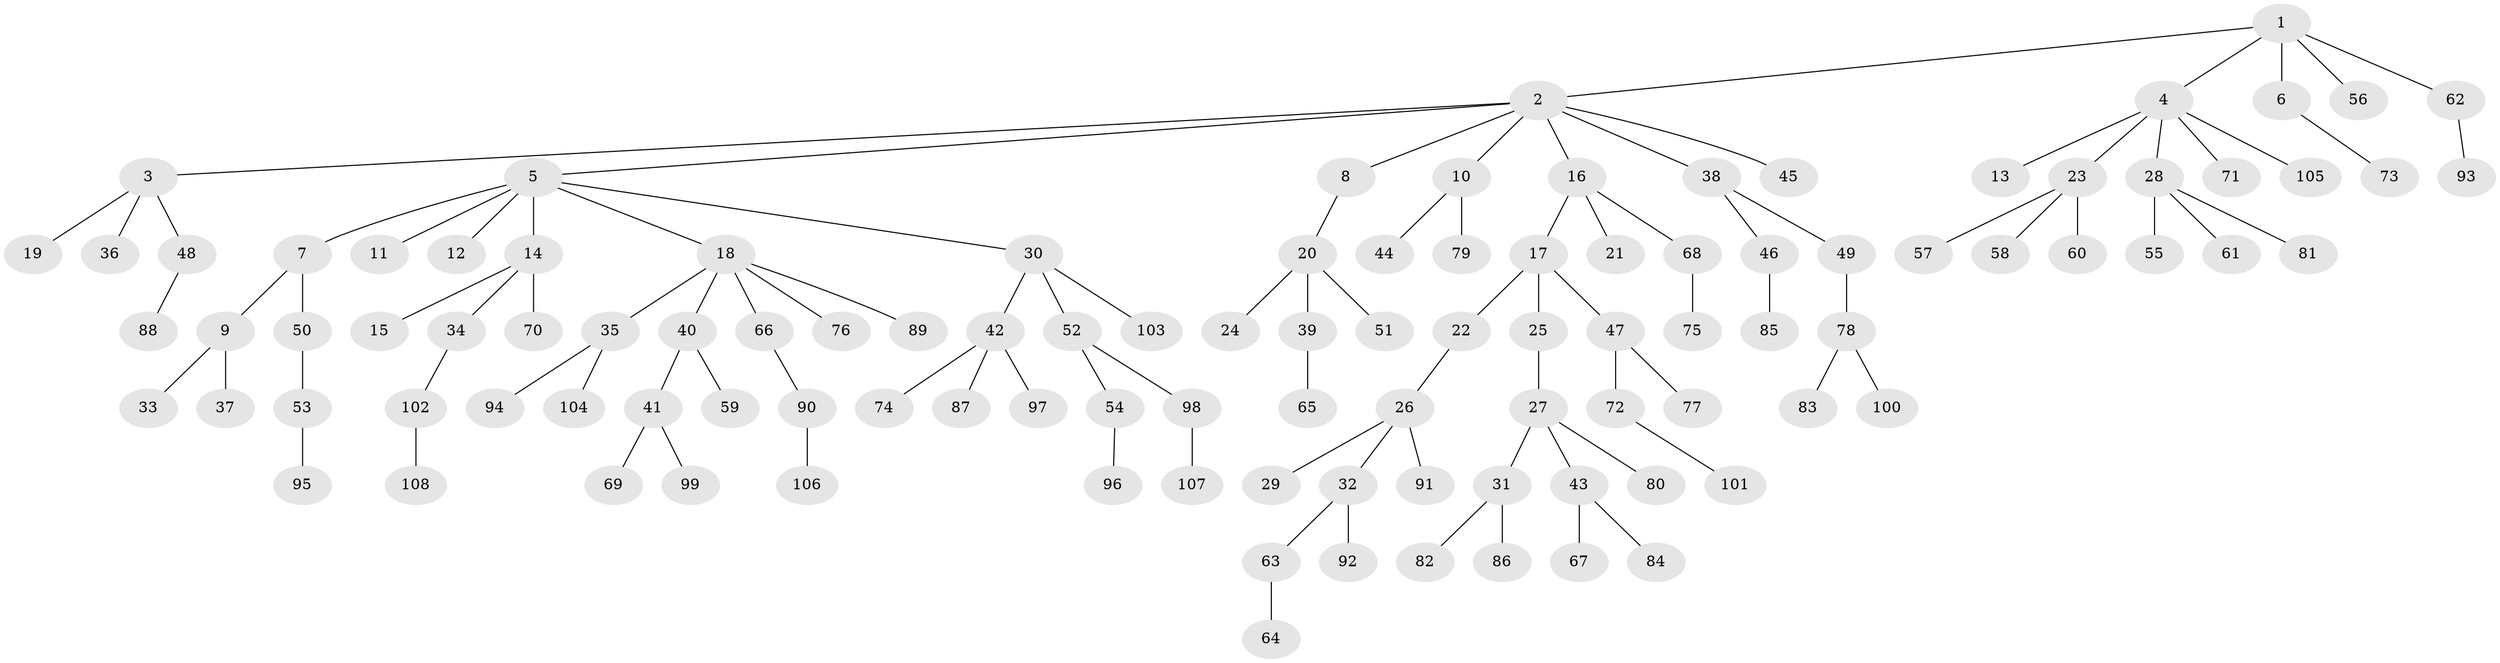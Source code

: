 // Generated by graph-tools (version 1.1) at 2025/37/03/09/25 02:37:09]
// undirected, 108 vertices, 107 edges
graph export_dot {
graph [start="1"]
  node [color=gray90,style=filled];
  1;
  2;
  3;
  4;
  5;
  6;
  7;
  8;
  9;
  10;
  11;
  12;
  13;
  14;
  15;
  16;
  17;
  18;
  19;
  20;
  21;
  22;
  23;
  24;
  25;
  26;
  27;
  28;
  29;
  30;
  31;
  32;
  33;
  34;
  35;
  36;
  37;
  38;
  39;
  40;
  41;
  42;
  43;
  44;
  45;
  46;
  47;
  48;
  49;
  50;
  51;
  52;
  53;
  54;
  55;
  56;
  57;
  58;
  59;
  60;
  61;
  62;
  63;
  64;
  65;
  66;
  67;
  68;
  69;
  70;
  71;
  72;
  73;
  74;
  75;
  76;
  77;
  78;
  79;
  80;
  81;
  82;
  83;
  84;
  85;
  86;
  87;
  88;
  89;
  90;
  91;
  92;
  93;
  94;
  95;
  96;
  97;
  98;
  99;
  100;
  101;
  102;
  103;
  104;
  105;
  106;
  107;
  108;
  1 -- 2;
  1 -- 4;
  1 -- 6;
  1 -- 56;
  1 -- 62;
  2 -- 3;
  2 -- 5;
  2 -- 8;
  2 -- 10;
  2 -- 16;
  2 -- 38;
  2 -- 45;
  3 -- 19;
  3 -- 36;
  3 -- 48;
  4 -- 13;
  4 -- 23;
  4 -- 28;
  4 -- 71;
  4 -- 105;
  5 -- 7;
  5 -- 11;
  5 -- 12;
  5 -- 14;
  5 -- 18;
  5 -- 30;
  6 -- 73;
  7 -- 9;
  7 -- 50;
  8 -- 20;
  9 -- 33;
  9 -- 37;
  10 -- 44;
  10 -- 79;
  14 -- 15;
  14 -- 34;
  14 -- 70;
  16 -- 17;
  16 -- 21;
  16 -- 68;
  17 -- 22;
  17 -- 25;
  17 -- 47;
  18 -- 35;
  18 -- 40;
  18 -- 66;
  18 -- 76;
  18 -- 89;
  20 -- 24;
  20 -- 39;
  20 -- 51;
  22 -- 26;
  23 -- 57;
  23 -- 58;
  23 -- 60;
  25 -- 27;
  26 -- 29;
  26 -- 32;
  26 -- 91;
  27 -- 31;
  27 -- 43;
  27 -- 80;
  28 -- 55;
  28 -- 61;
  28 -- 81;
  30 -- 42;
  30 -- 52;
  30 -- 103;
  31 -- 82;
  31 -- 86;
  32 -- 63;
  32 -- 92;
  34 -- 102;
  35 -- 94;
  35 -- 104;
  38 -- 46;
  38 -- 49;
  39 -- 65;
  40 -- 41;
  40 -- 59;
  41 -- 69;
  41 -- 99;
  42 -- 74;
  42 -- 87;
  42 -- 97;
  43 -- 67;
  43 -- 84;
  46 -- 85;
  47 -- 72;
  47 -- 77;
  48 -- 88;
  49 -- 78;
  50 -- 53;
  52 -- 54;
  52 -- 98;
  53 -- 95;
  54 -- 96;
  62 -- 93;
  63 -- 64;
  66 -- 90;
  68 -- 75;
  72 -- 101;
  78 -- 83;
  78 -- 100;
  90 -- 106;
  98 -- 107;
  102 -- 108;
}
